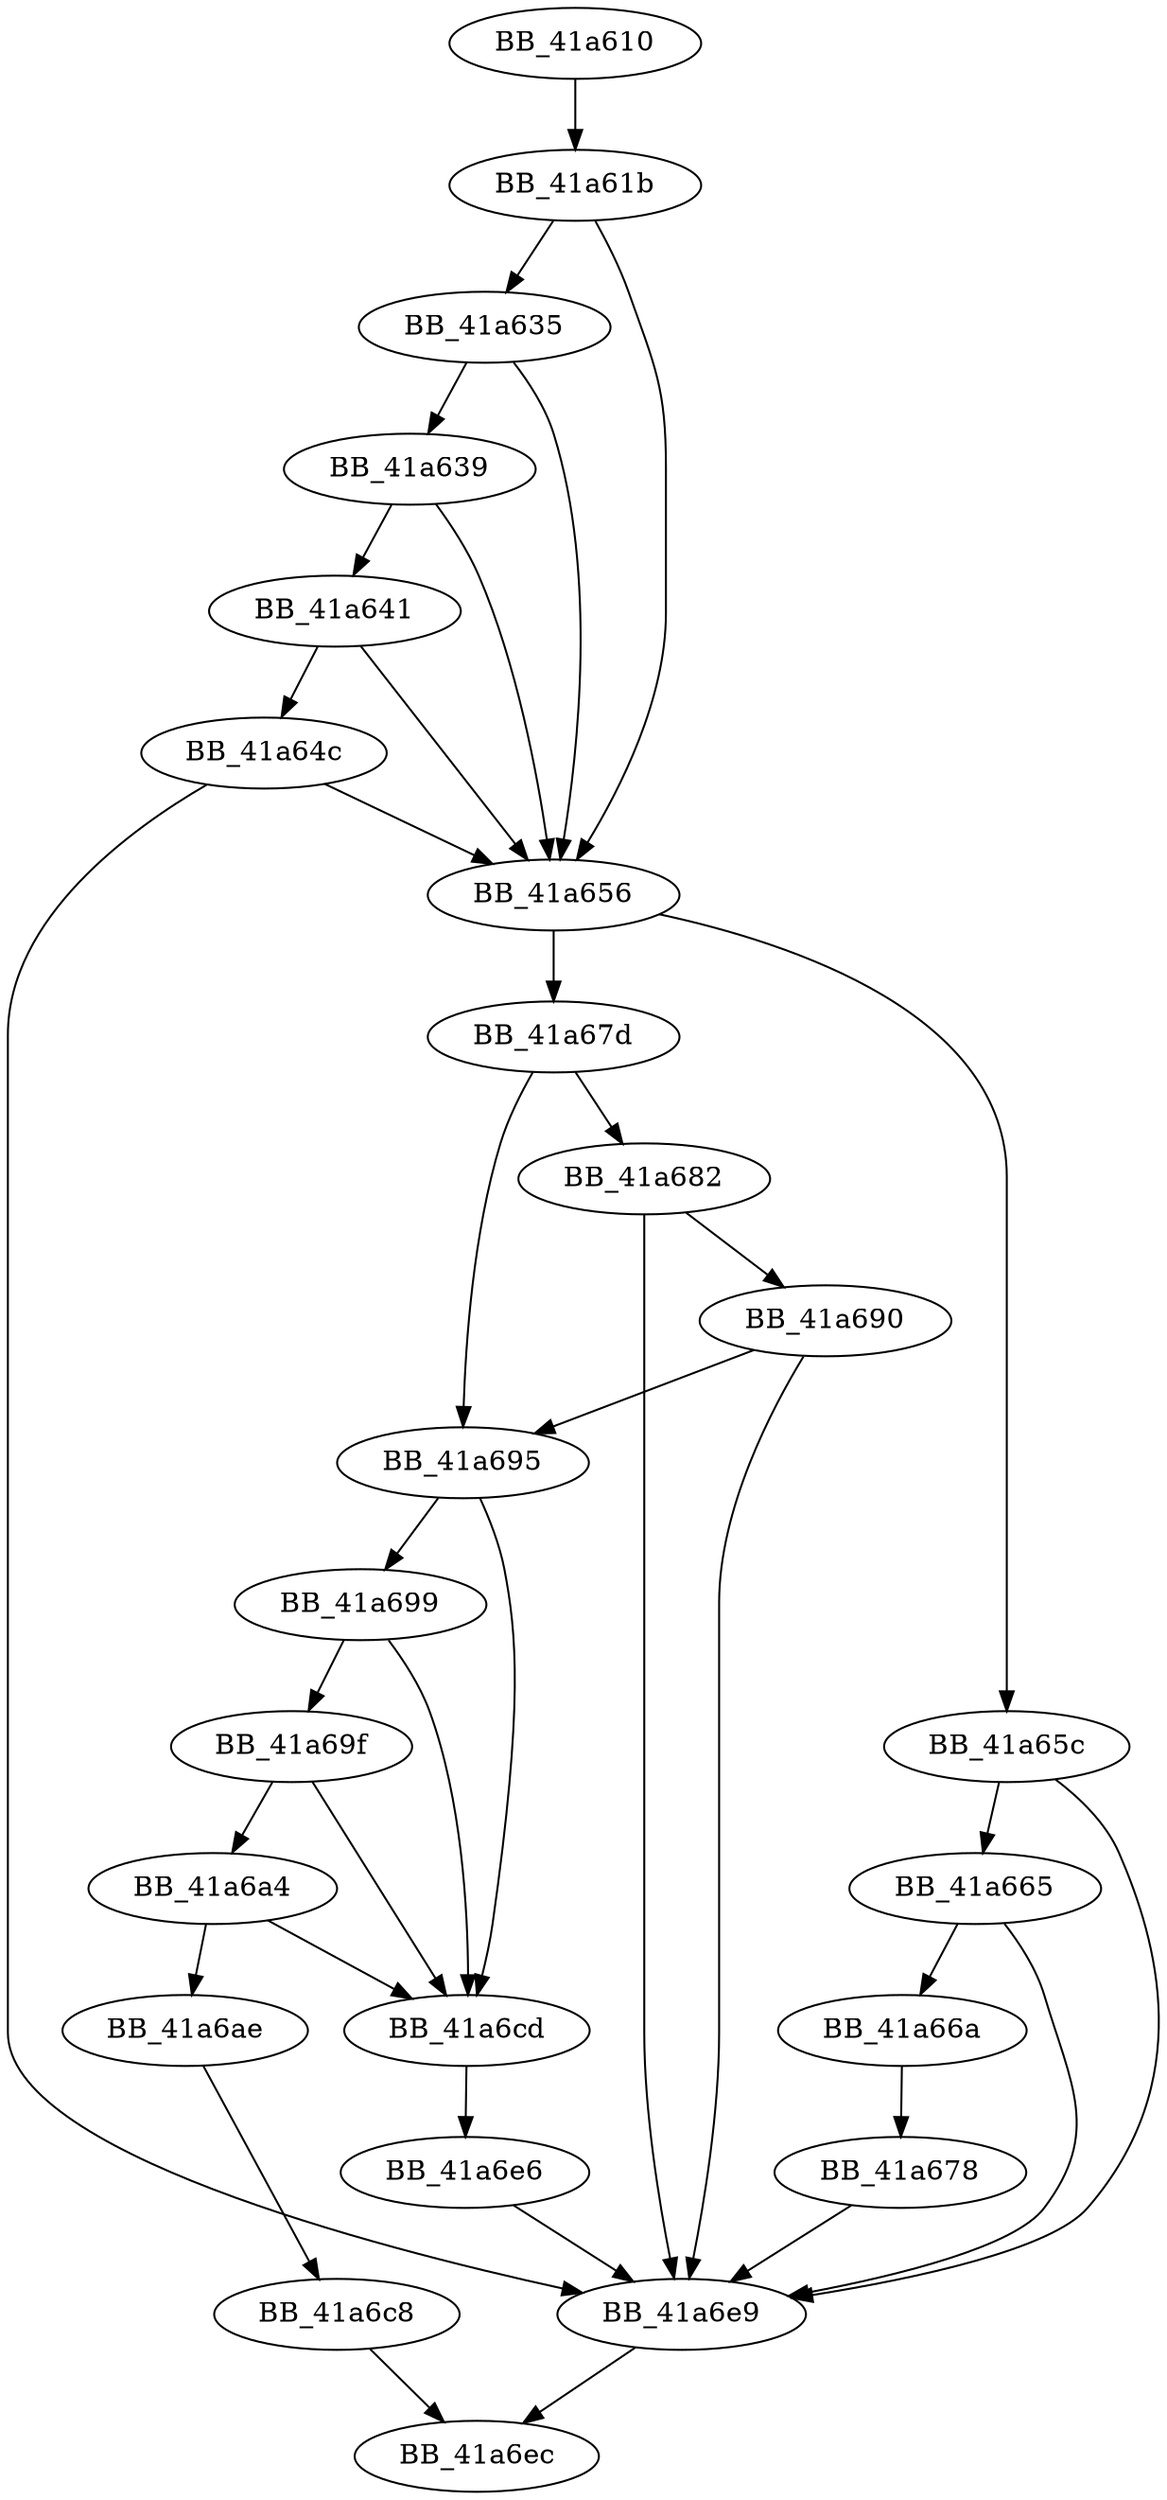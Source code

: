 DiGraph ___InternalCxxFrameHandler{
BB_41a610->BB_41a61b
BB_41a61b->BB_41a635
BB_41a61b->BB_41a656
BB_41a635->BB_41a639
BB_41a635->BB_41a656
BB_41a639->BB_41a641
BB_41a639->BB_41a656
BB_41a641->BB_41a64c
BB_41a641->BB_41a656
BB_41a64c->BB_41a656
BB_41a64c->BB_41a6e9
BB_41a656->BB_41a65c
BB_41a656->BB_41a67d
BB_41a65c->BB_41a665
BB_41a65c->BB_41a6e9
BB_41a665->BB_41a66a
BB_41a665->BB_41a6e9
BB_41a66a->BB_41a678
BB_41a678->BB_41a6e9
BB_41a67d->BB_41a682
BB_41a67d->BB_41a695
BB_41a682->BB_41a690
BB_41a682->BB_41a6e9
BB_41a690->BB_41a695
BB_41a690->BB_41a6e9
BB_41a695->BB_41a699
BB_41a695->BB_41a6cd
BB_41a699->BB_41a69f
BB_41a699->BB_41a6cd
BB_41a69f->BB_41a6a4
BB_41a69f->BB_41a6cd
BB_41a6a4->BB_41a6ae
BB_41a6a4->BB_41a6cd
BB_41a6ae->BB_41a6c8
BB_41a6c8->BB_41a6ec
BB_41a6cd->BB_41a6e6
BB_41a6e6->BB_41a6e9
BB_41a6e9->BB_41a6ec
}
